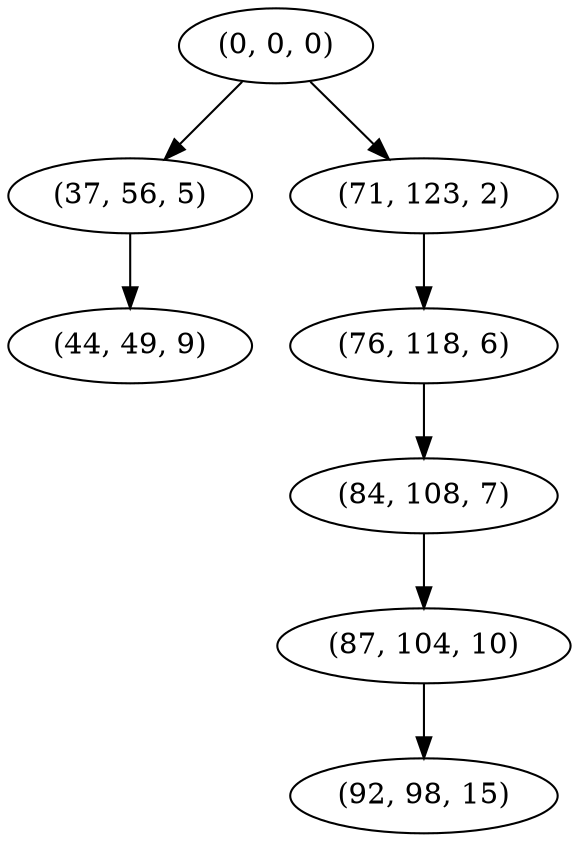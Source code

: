 digraph tree {
    "(0, 0, 0)";
    "(37, 56, 5)";
    "(44, 49, 9)";
    "(71, 123, 2)";
    "(76, 118, 6)";
    "(84, 108, 7)";
    "(87, 104, 10)";
    "(92, 98, 15)";
    "(0, 0, 0)" -> "(37, 56, 5)";
    "(0, 0, 0)" -> "(71, 123, 2)";
    "(37, 56, 5)" -> "(44, 49, 9)";
    "(71, 123, 2)" -> "(76, 118, 6)";
    "(76, 118, 6)" -> "(84, 108, 7)";
    "(84, 108, 7)" -> "(87, 104, 10)";
    "(87, 104, 10)" -> "(92, 98, 15)";
}
